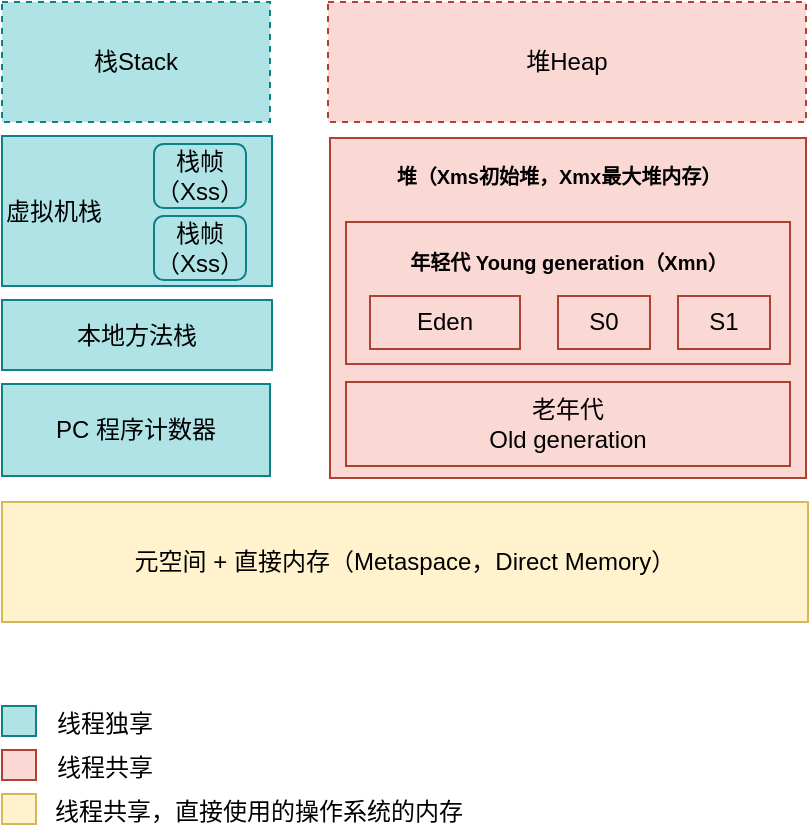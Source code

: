 <mxfile version="14.2.3" type="device"><diagram id="dYsi6Tw_Cr_Ule0TfefG" name="第 1 页"><mxGraphModel dx="815" dy="458" grid="0" gridSize="10" guides="1" tooltips="1" connect="1" arrows="1" fold="1" page="1" pageScale="1" pageWidth="827" pageHeight="1169" background="none" math="0" shadow="0"><root><mxCell id="0"/><mxCell id="1" parent="0"/><mxCell id="-PExF5ALx_OKXphWo0sm-3" value="&lt;div&gt;&lt;span&gt;虚拟机栈&lt;/span&gt;&lt;/div&gt;" style="rounded=0;whiteSpace=wrap;html=1;sketch=0;fillColor=#b0e3e6;strokeColor=#0e8088;align=left;" parent="1" vertex="1"><mxGeometry x="76" y="234" width="135" height="75" as="geometry"/></mxCell><mxCell id="-PExF5ALx_OKXphWo0sm-4" value="本地方法栈" style="rounded=0;whiteSpace=wrap;html=1;sketch=0;fillColor=#b0e3e6;strokeColor=#0e8088;" parent="1" vertex="1"><mxGeometry x="76" y="316" width="135" height="35" as="geometry"/></mxCell><mxCell id="-PExF5ALx_OKXphWo0sm-5" value="栈帧（Xss）" style="rounded=1;whiteSpace=wrap;html=1;sketch=0;fillColor=#b0e3e6;strokeColor=#0e8088;" parent="1" vertex="1"><mxGeometry x="152" y="274" width="46" height="32" as="geometry"/></mxCell><mxCell id="-PExF5ALx_OKXphWo0sm-6" value="PC 程序计数器" style="rounded=0;whiteSpace=wrap;html=1;sketch=0;fillColor=#b0e3e6;strokeColor=#0e8088;" parent="1" vertex="1"><mxGeometry x="76" y="358" width="134" height="46" as="geometry"/></mxCell><mxCell id="-PExF5ALx_OKXphWo0sm-8" value="" style="rounded=0;whiteSpace=wrap;html=1;sketch=0;fillColor=#fad9d5;strokeColor=#ae4132;" parent="1" vertex="1"><mxGeometry x="240" y="235" width="238" height="170" as="geometry"/></mxCell><mxCell id="-PExF5ALx_OKXphWo0sm-10" value="元空间 + 直接内存（Metaspace，Direct Memory）" style="rounded=0;whiteSpace=wrap;html=1;sketch=0;fillColor=#fff2cc;strokeColor=#d6b656;" parent="1" vertex="1"><mxGeometry x="76" y="417" width="403" height="60" as="geometry"/></mxCell><mxCell id="-PExF5ALx_OKXphWo0sm-11" value="老年代&lt;br&gt;Old generation" style="rounded=0;whiteSpace=wrap;html=1;sketch=0;fillColor=#fad9d5;strokeColor=#ae4132;" parent="1" vertex="1"><mxGeometry x="248" y="357" width="222" height="42" as="geometry"/></mxCell><mxCell id="-PExF5ALx_OKXphWo0sm-12" value="" style="rounded=0;whiteSpace=wrap;html=1;sketch=0;fillColor=#fad9d5;strokeColor=#ae4132;" parent="1" vertex="1"><mxGeometry x="248" y="277" width="222" height="71" as="geometry"/></mxCell><mxCell id="-PExF5ALx_OKXphWo0sm-13" value="Eden" style="rounded=0;whiteSpace=wrap;html=1;sketch=0;fillColor=#fad9d5;strokeColor=#ae4132;" parent="1" vertex="1"><mxGeometry x="260" y="314" width="75" height="26.5" as="geometry"/></mxCell><mxCell id="-PExF5ALx_OKXphWo0sm-14" value="S0" style="rounded=0;whiteSpace=wrap;html=1;sketch=0;fillColor=#fad9d5;strokeColor=#ae4132;" parent="1" vertex="1"><mxGeometry x="354" y="314" width="46" height="26.5" as="geometry"/></mxCell><mxCell id="-PExF5ALx_OKXphWo0sm-15" value="S1" style="rounded=0;whiteSpace=wrap;html=1;sketch=0;fillColor=#fad9d5;strokeColor=#ae4132;" parent="1" vertex="1"><mxGeometry x="414" y="314" width="46" height="26.5" as="geometry"/></mxCell><mxCell id="-PExF5ALx_OKXphWo0sm-16" value="&lt;font style=&quot;font-size: 10px&quot;&gt;堆（Xms初始堆，Xmx最大堆内存）&lt;/font&gt;" style="text;strokeColor=none;fillColor=none;html=1;fontSize=24;fontStyle=1;verticalAlign=middle;align=center;rounded=0;sketch=0;" parent="1" vertex="1"><mxGeometry x="321" y="241" width="66" height="18" as="geometry"/></mxCell><mxCell id="-PExF5ALx_OKXphWo0sm-17" value="&lt;font style=&quot;font-size: 10px&quot;&gt;年轻代 Young generation（Xmn）&lt;/font&gt;" style="text;strokeColor=none;fillColor=none;html=1;fontSize=24;fontStyle=1;verticalAlign=middle;align=center;rounded=0;sketch=0;" parent="1" vertex="1"><mxGeometry x="269.5" y="284" width="179" height="18" as="geometry"/></mxCell><mxCell id="-PExF5ALx_OKXphWo0sm-18" value="" style="rounded=0;whiteSpace=wrap;html=1;sketch=0;fillColor=#b0e3e6;strokeColor=#0e8088;" parent="1" vertex="1"><mxGeometry x="76" y="519" width="17" height="15" as="geometry"/></mxCell><mxCell id="-PExF5ALx_OKXphWo0sm-20" value="&lt;font style=&quot;font-size: 12px ; font-weight: normal&quot;&gt;线程独享&lt;/font&gt;" style="text;strokeColor=none;fillColor=none;html=1;fontSize=24;fontStyle=1;verticalAlign=middle;align=center;rounded=0;sketch=0;" parent="1" vertex="1"><mxGeometry x="102" y="517" width="50" height="14" as="geometry"/></mxCell><mxCell id="-PExF5ALx_OKXphWo0sm-21" value="" style="rounded=0;whiteSpace=wrap;html=1;sketch=0;fillColor=#fad9d5;strokeColor=#ae4132;" parent="1" vertex="1"><mxGeometry x="76" y="541" width="17" height="15" as="geometry"/></mxCell><mxCell id="-PExF5ALx_OKXphWo0sm-22" value="&lt;font style=&quot;font-size: 12px ; font-weight: normal&quot;&gt;线程共享&lt;/font&gt;" style="text;strokeColor=none;fillColor=none;html=1;fontSize=24;fontStyle=1;verticalAlign=middle;align=center;rounded=0;sketch=0;" parent="1" vertex="1"><mxGeometry x="102" y="539" width="50" height="14" as="geometry"/></mxCell><mxCell id="-PExF5ALx_OKXphWo0sm-23" value="" style="rounded=0;whiteSpace=wrap;html=1;sketch=0;fillColor=#fff2cc;strokeColor=#d6b656;" parent="1" vertex="1"><mxGeometry x="76" y="563" width="17" height="15" as="geometry"/></mxCell><mxCell id="-PExF5ALx_OKXphWo0sm-24" value="&lt;font style=&quot;font-size: 12px ; font-weight: normal&quot;&gt;线程共享，直接使用的操作系统的内存&lt;/font&gt;" style="text;strokeColor=none;fillColor=none;html=1;fontSize=24;fontStyle=1;verticalAlign=middle;align=center;rounded=0;sketch=0;" parent="1" vertex="1"><mxGeometry x="102" y="561" width="203" height="14" as="geometry"/></mxCell><mxCell id="-PExF5ALx_OKXphWo0sm-25" value="栈帧（Xss）" style="rounded=1;whiteSpace=wrap;html=1;sketch=0;fillColor=#b0e3e6;strokeColor=#0e8088;" parent="1" vertex="1"><mxGeometry x="152" y="238" width="46" height="32" as="geometry"/></mxCell><mxCell id="XCSTMu5XyIlb6K68axGj-1" value="栈Stack" style="rounded=0;whiteSpace=wrap;html=1;dashed=1;fillColor=#b0e3e6;strokeColor=#0e8088;" vertex="1" parent="1"><mxGeometry x="76" y="167" width="134" height="60" as="geometry"/></mxCell><mxCell id="XCSTMu5XyIlb6K68axGj-2" value="堆Heap" style="rounded=0;whiteSpace=wrap;html=1;dashed=1;fillColor=#fad9d5;strokeColor=#ae4132;" vertex="1" parent="1"><mxGeometry x="239" y="167" width="239" height="60" as="geometry"/></mxCell></root></mxGraphModel></diagram></mxfile>